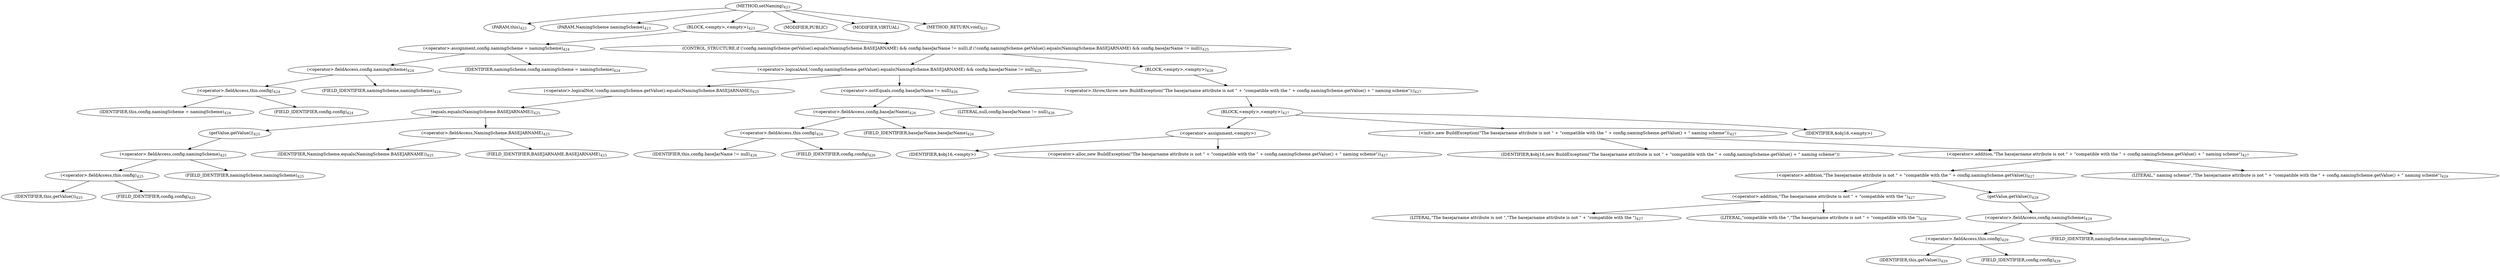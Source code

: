 digraph "setNaming" {  
"616" [label = <(METHOD,setNaming)<SUB>423</SUB>> ]
"617" [label = <(PARAM,this)<SUB>423</SUB>> ]
"618" [label = <(PARAM,NamingScheme namingScheme)<SUB>423</SUB>> ]
"619" [label = <(BLOCK,&lt;empty&gt;,&lt;empty&gt;)<SUB>423</SUB>> ]
"620" [label = <(&lt;operator&gt;.assignment,config.namingScheme = namingScheme)<SUB>424</SUB>> ]
"621" [label = <(&lt;operator&gt;.fieldAccess,config.namingScheme)<SUB>424</SUB>> ]
"622" [label = <(&lt;operator&gt;.fieldAccess,this.config)<SUB>424</SUB>> ]
"623" [label = <(IDENTIFIER,this,config.namingScheme = namingScheme)<SUB>424</SUB>> ]
"624" [label = <(FIELD_IDENTIFIER,config,config)<SUB>424</SUB>> ]
"625" [label = <(FIELD_IDENTIFIER,namingScheme,namingScheme)<SUB>424</SUB>> ]
"626" [label = <(IDENTIFIER,namingScheme,config.namingScheme = namingScheme)<SUB>424</SUB>> ]
"627" [label = <(CONTROL_STRUCTURE,if (!config.namingScheme.getValue().equals(NamingScheme.BASEJARNAME) &amp;&amp; config.baseJarName != null),if (!config.namingScheme.getValue().equals(NamingScheme.BASEJARNAME) &amp;&amp; config.baseJarName != null))<SUB>425</SUB>> ]
"628" [label = <(&lt;operator&gt;.logicalAnd,!config.namingScheme.getValue().equals(NamingScheme.BASEJARNAME) &amp;&amp; config.baseJarName != null)<SUB>425</SUB>> ]
"629" [label = <(&lt;operator&gt;.logicalNot,!config.namingScheme.getValue().equals(NamingScheme.BASEJARNAME))<SUB>425</SUB>> ]
"630" [label = <(equals,equals(NamingScheme.BASEJARNAME))<SUB>425</SUB>> ]
"631" [label = <(getValue,getValue())<SUB>425</SUB>> ]
"632" [label = <(&lt;operator&gt;.fieldAccess,config.namingScheme)<SUB>425</SUB>> ]
"633" [label = <(&lt;operator&gt;.fieldAccess,this.config)<SUB>425</SUB>> ]
"634" [label = <(IDENTIFIER,this,getValue())<SUB>425</SUB>> ]
"635" [label = <(FIELD_IDENTIFIER,config,config)<SUB>425</SUB>> ]
"636" [label = <(FIELD_IDENTIFIER,namingScheme,namingScheme)<SUB>425</SUB>> ]
"637" [label = <(&lt;operator&gt;.fieldAccess,NamingScheme.BASEJARNAME)<SUB>425</SUB>> ]
"638" [label = <(IDENTIFIER,NamingScheme,equals(NamingScheme.BASEJARNAME))<SUB>425</SUB>> ]
"639" [label = <(FIELD_IDENTIFIER,BASEJARNAME,BASEJARNAME)<SUB>425</SUB>> ]
"640" [label = <(&lt;operator&gt;.notEquals,config.baseJarName != null)<SUB>426</SUB>> ]
"641" [label = <(&lt;operator&gt;.fieldAccess,config.baseJarName)<SUB>426</SUB>> ]
"642" [label = <(&lt;operator&gt;.fieldAccess,this.config)<SUB>426</SUB>> ]
"643" [label = <(IDENTIFIER,this,config.baseJarName != null)<SUB>426</SUB>> ]
"644" [label = <(FIELD_IDENTIFIER,config,config)<SUB>426</SUB>> ]
"645" [label = <(FIELD_IDENTIFIER,baseJarName,baseJarName)<SUB>426</SUB>> ]
"646" [label = <(LITERAL,null,config.baseJarName != null)<SUB>426</SUB>> ]
"647" [label = <(BLOCK,&lt;empty&gt;,&lt;empty&gt;)<SUB>426</SUB>> ]
"648" [label = <(&lt;operator&gt;.throw,throw new BuildException(&quot;The basejarname attribute is not &quot; + &quot;compatible with the &quot; + config.namingScheme.getValue() + &quot; naming scheme&quot;);)<SUB>427</SUB>> ]
"649" [label = <(BLOCK,&lt;empty&gt;,&lt;empty&gt;)<SUB>427</SUB>> ]
"650" [label = <(&lt;operator&gt;.assignment,&lt;empty&gt;)> ]
"651" [label = <(IDENTIFIER,$obj16,&lt;empty&gt;)> ]
"652" [label = <(&lt;operator&gt;.alloc,new BuildException(&quot;The basejarname attribute is not &quot; + &quot;compatible with the &quot; + config.namingScheme.getValue() + &quot; naming scheme&quot;))<SUB>427</SUB>> ]
"653" [label = <(&lt;init&gt;,new BuildException(&quot;The basejarname attribute is not &quot; + &quot;compatible with the &quot; + config.namingScheme.getValue() + &quot; naming scheme&quot;))<SUB>427</SUB>> ]
"654" [label = <(IDENTIFIER,$obj16,new BuildException(&quot;The basejarname attribute is not &quot; + &quot;compatible with the &quot; + config.namingScheme.getValue() + &quot; naming scheme&quot;))> ]
"655" [label = <(&lt;operator&gt;.addition,&quot;The basejarname attribute is not &quot; + &quot;compatible with the &quot; + config.namingScheme.getValue() + &quot; naming scheme&quot;)<SUB>427</SUB>> ]
"656" [label = <(&lt;operator&gt;.addition,&quot;The basejarname attribute is not &quot; + &quot;compatible with the &quot; + config.namingScheme.getValue())<SUB>427</SUB>> ]
"657" [label = <(&lt;operator&gt;.addition,&quot;The basejarname attribute is not &quot; + &quot;compatible with the &quot;)<SUB>427</SUB>> ]
"658" [label = <(LITERAL,&quot;The basejarname attribute is not &quot;,&quot;The basejarname attribute is not &quot; + &quot;compatible with the &quot;)<SUB>427</SUB>> ]
"659" [label = <(LITERAL,&quot;compatible with the &quot;,&quot;The basejarname attribute is not &quot; + &quot;compatible with the &quot;)<SUB>428</SUB>> ]
"660" [label = <(getValue,getValue())<SUB>429</SUB>> ]
"661" [label = <(&lt;operator&gt;.fieldAccess,config.namingScheme)<SUB>429</SUB>> ]
"662" [label = <(&lt;operator&gt;.fieldAccess,this.config)<SUB>429</SUB>> ]
"663" [label = <(IDENTIFIER,this,getValue())<SUB>429</SUB>> ]
"664" [label = <(FIELD_IDENTIFIER,config,config)<SUB>429</SUB>> ]
"665" [label = <(FIELD_IDENTIFIER,namingScheme,namingScheme)<SUB>429</SUB>> ]
"666" [label = <(LITERAL,&quot; naming scheme&quot;,&quot;The basejarname attribute is not &quot; + &quot;compatible with the &quot; + config.namingScheme.getValue() + &quot; naming scheme&quot;)<SUB>429</SUB>> ]
"667" [label = <(IDENTIFIER,$obj16,&lt;empty&gt;)> ]
"668" [label = <(MODIFIER,PUBLIC)> ]
"669" [label = <(MODIFIER,VIRTUAL)> ]
"670" [label = <(METHOD_RETURN,void)<SUB>423</SUB>> ]
  "616" -> "617" 
  "616" -> "618" 
  "616" -> "619" 
  "616" -> "668" 
  "616" -> "669" 
  "616" -> "670" 
  "619" -> "620" 
  "619" -> "627" 
  "620" -> "621" 
  "620" -> "626" 
  "621" -> "622" 
  "621" -> "625" 
  "622" -> "623" 
  "622" -> "624" 
  "627" -> "628" 
  "627" -> "647" 
  "628" -> "629" 
  "628" -> "640" 
  "629" -> "630" 
  "630" -> "631" 
  "630" -> "637" 
  "631" -> "632" 
  "632" -> "633" 
  "632" -> "636" 
  "633" -> "634" 
  "633" -> "635" 
  "637" -> "638" 
  "637" -> "639" 
  "640" -> "641" 
  "640" -> "646" 
  "641" -> "642" 
  "641" -> "645" 
  "642" -> "643" 
  "642" -> "644" 
  "647" -> "648" 
  "648" -> "649" 
  "649" -> "650" 
  "649" -> "653" 
  "649" -> "667" 
  "650" -> "651" 
  "650" -> "652" 
  "653" -> "654" 
  "653" -> "655" 
  "655" -> "656" 
  "655" -> "666" 
  "656" -> "657" 
  "656" -> "660" 
  "657" -> "658" 
  "657" -> "659" 
  "660" -> "661" 
  "661" -> "662" 
  "661" -> "665" 
  "662" -> "663" 
  "662" -> "664" 
}

